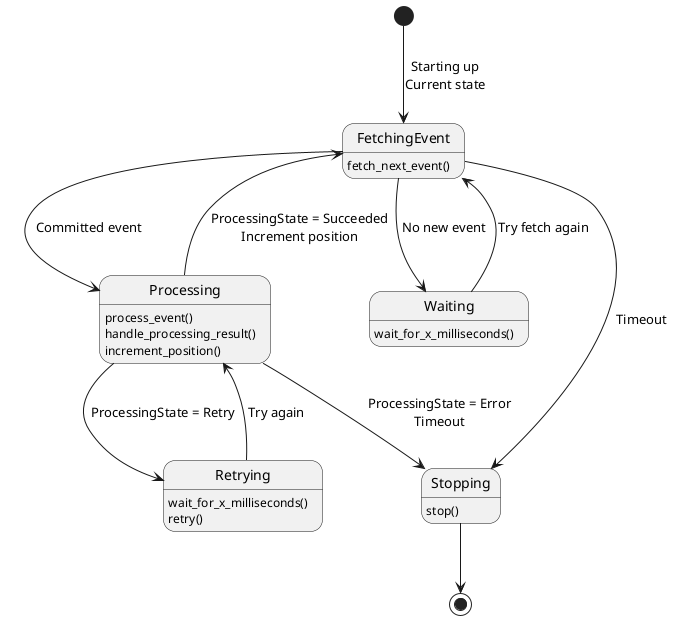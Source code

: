 @startuml StreamProcessor

state FetchingEvent : fetch_next_event()
state Processing : process_event()\nhandle_processing_result()\nincrement_position()
state Waiting : wait_for_x_milliseconds()
state Stopping : stop()
state Retrying : wait_for_x_milliseconds()\nretry()

[*] --> FetchingEvent : Starting up\nCurrent state
FetchingEvent -> Processing : Committed event
FetchingEvent -> Waiting : No new event
FetchingEvent -> Stopping : Timeout

Processing --> FetchingEvent : ProcessingState = Succeeded\nIncrement position
Processing --> Retrying : ProcessingState = Retry
Processing --> Stopping : ProcessingState = Error\nTimeout

Waiting --> FetchingEvent : Try fetch again

Retrying --> Processing : Try again

Stopping --> [*]

@enduml